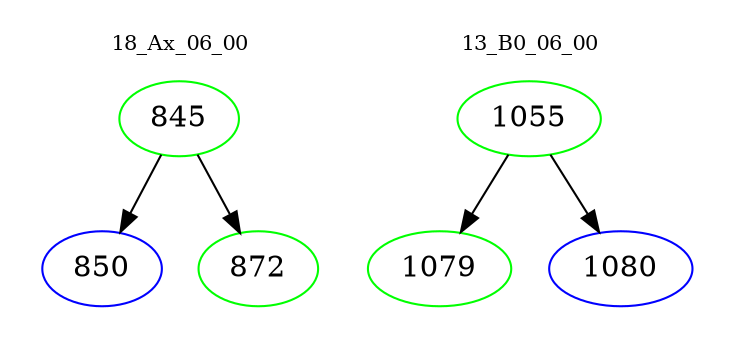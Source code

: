 digraph{
subgraph cluster_0 {
color = white
label = "18_Ax_06_00";
fontsize=10;
T0_845 [label="845", color="green"]
T0_845 -> T0_850 [color="black"]
T0_850 [label="850", color="blue"]
T0_845 -> T0_872 [color="black"]
T0_872 [label="872", color="green"]
}
subgraph cluster_1 {
color = white
label = "13_B0_06_00";
fontsize=10;
T1_1055 [label="1055", color="green"]
T1_1055 -> T1_1079 [color="black"]
T1_1079 [label="1079", color="green"]
T1_1055 -> T1_1080 [color="black"]
T1_1080 [label="1080", color="blue"]
}
}
